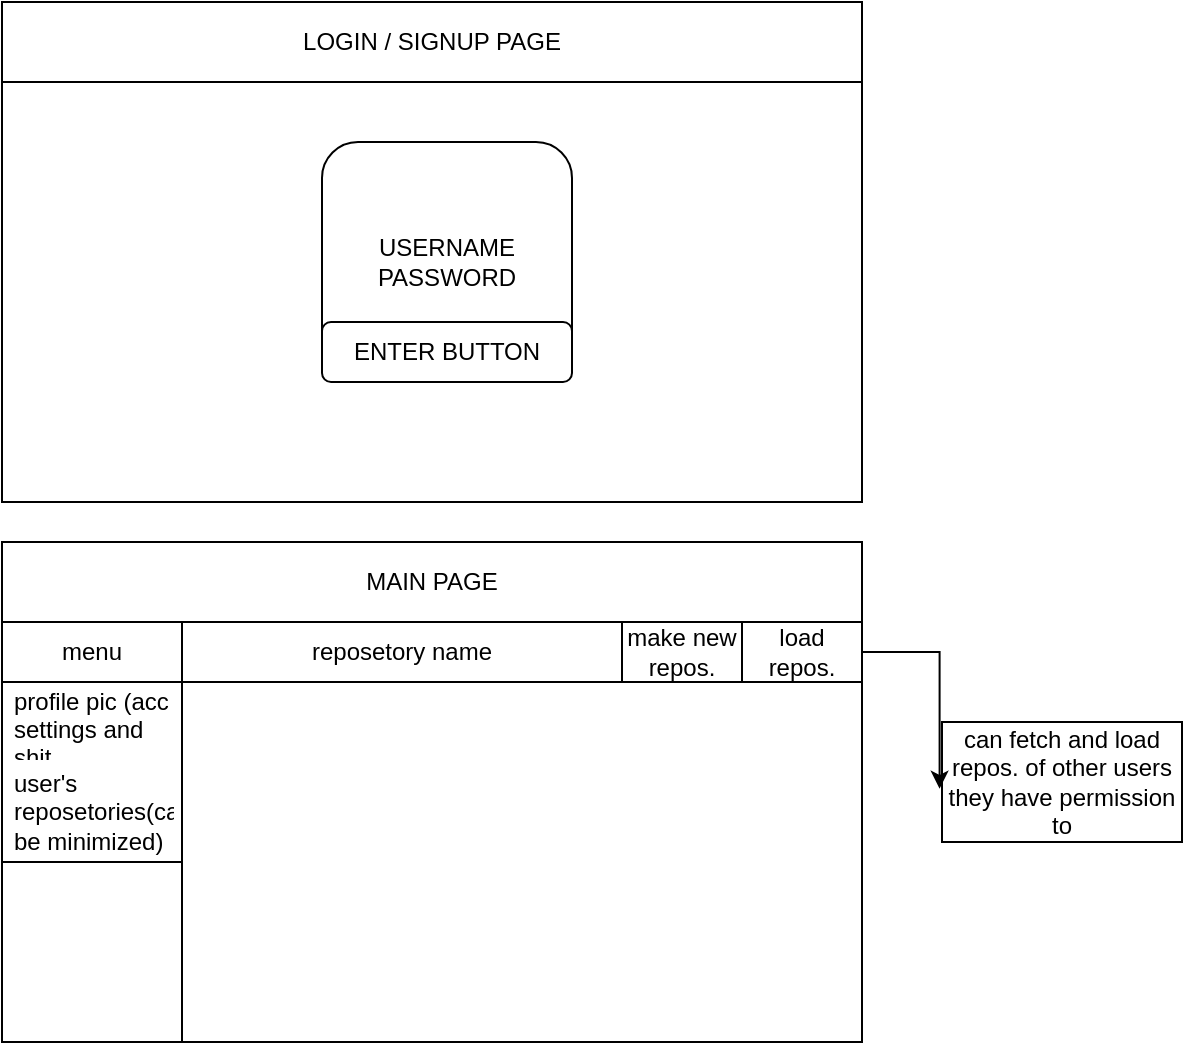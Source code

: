 <mxfile version="26.1.3">
  <diagram name="Page-1" id="7EHDTGMaVwD3-Bb-7en0">
    <mxGraphModel dx="819" dy="441" grid="1" gridSize="10" guides="1" tooltips="1" connect="1" arrows="1" fold="1" page="1" pageScale="1" pageWidth="827" pageHeight="1169" math="0" shadow="0">
      <root>
        <mxCell id="0" />
        <mxCell id="1" parent="0" />
        <mxCell id="tKaGJPe-i1fQceckgeRG-2" value="LOGIN / SIGNUP PAGE" style="rounded=0;whiteSpace=wrap;html=1;" vertex="1" parent="1">
          <mxGeometry width="430" height="40" as="geometry" />
        </mxCell>
        <mxCell id="tKaGJPe-i1fQceckgeRG-3" value="" style="rounded=0;whiteSpace=wrap;html=1;" vertex="1" parent="1">
          <mxGeometry y="40" width="430" height="210" as="geometry" />
        </mxCell>
        <mxCell id="tKaGJPe-i1fQceckgeRG-5" value="USERNAME&lt;br&gt;PASSWORD" style="rounded=1;whiteSpace=wrap;html=1;" vertex="1" parent="1">
          <mxGeometry x="160" y="70" width="125" height="120" as="geometry" />
        </mxCell>
        <mxCell id="tKaGJPe-i1fQceckgeRG-10" value="MAIN PAGE" style="rounded=0;whiteSpace=wrap;html=1;" vertex="1" parent="1">
          <mxGeometry y="270" width="430" height="40" as="geometry" />
        </mxCell>
        <mxCell id="tKaGJPe-i1fQceckgeRG-11" value="" style="rounded=0;whiteSpace=wrap;html=1;" vertex="1" parent="1">
          <mxGeometry y="310" width="430" height="210" as="geometry" />
        </mxCell>
        <mxCell id="tKaGJPe-i1fQceckgeRG-12" value="ENTER BUTTON" style="rounded=1;whiteSpace=wrap;html=1;" vertex="1" parent="1">
          <mxGeometry x="160" y="160" width="125" height="30" as="geometry" />
        </mxCell>
        <mxCell id="tKaGJPe-i1fQceckgeRG-14" value="menu" style="swimlane;fontStyle=0;childLayout=stackLayout;horizontal=1;startSize=30;horizontalStack=0;resizeParent=1;resizeParentMax=0;resizeLast=0;collapsible=1;marginBottom=0;whiteSpace=wrap;html=1;movable=1;resizable=1;rotatable=1;deletable=1;editable=1;locked=0;connectable=1;" vertex="1" parent="1">
          <mxGeometry y="310" width="90" height="120" as="geometry" />
        </mxCell>
        <mxCell id="tKaGJPe-i1fQceckgeRG-15" value="profile pic (acc settings and shit" style="text;strokeColor=none;fillColor=none;align=left;verticalAlign=middle;spacingLeft=4;spacingRight=4;overflow=hidden;points=[[0,0.5],[1,0.5]];portConstraint=eastwest;rotatable=1;whiteSpace=wrap;html=1;movable=1;resizable=1;deletable=1;editable=1;locked=0;connectable=1;" vertex="1" parent="tKaGJPe-i1fQceckgeRG-14">
          <mxGeometry y="30" width="90" height="40" as="geometry" />
        </mxCell>
        <mxCell id="tKaGJPe-i1fQceckgeRG-16" value="user&#39;s reposetories(can be minimized)" style="text;strokeColor=none;fillColor=none;align=left;verticalAlign=middle;spacingLeft=4;spacingRight=4;overflow=hidden;points=[[0,0.5],[1,0.5]];portConstraint=eastwest;rotatable=1;whiteSpace=wrap;html=1;movable=1;resizable=1;deletable=1;editable=1;locked=0;connectable=1;" vertex="1" parent="tKaGJPe-i1fQceckgeRG-14">
          <mxGeometry y="70" width="90" height="50" as="geometry" />
        </mxCell>
        <mxCell id="tKaGJPe-i1fQceckgeRG-19" value="" style="rounded=0;whiteSpace=wrap;html=1;movable=1;resizable=1;rotatable=1;deletable=1;editable=1;locked=0;connectable=1;" vertex="1" parent="1">
          <mxGeometry y="430" width="90" height="90" as="geometry" />
        </mxCell>
        <mxCell id="tKaGJPe-i1fQceckgeRG-20" value="reposetory name" style="rounded=0;whiteSpace=wrap;html=1;" vertex="1" parent="1">
          <mxGeometry x="90" y="310" width="220" height="30" as="geometry" />
        </mxCell>
        <mxCell id="tKaGJPe-i1fQceckgeRG-21" value="make new repos." style="rounded=0;whiteSpace=wrap;html=1;" vertex="1" parent="1">
          <mxGeometry x="310" y="310" width="60" height="30" as="geometry" />
        </mxCell>
        <mxCell id="tKaGJPe-i1fQceckgeRG-23" value="load repos." style="rounded=0;whiteSpace=wrap;html=1;" vertex="1" parent="1">
          <mxGeometry x="370" y="310" width="60" height="30" as="geometry" />
        </mxCell>
        <mxCell id="tKaGJPe-i1fQceckgeRG-24" value="can fetch and load repos. of other users they have permission to" style="rounded=0;whiteSpace=wrap;html=1;" vertex="1" parent="1">
          <mxGeometry x="470" y="360" width="120" height="60" as="geometry" />
        </mxCell>
        <mxCell id="tKaGJPe-i1fQceckgeRG-25" style="edgeStyle=orthogonalEdgeStyle;rounded=0;orthogonalLoop=1;jettySize=auto;html=1;exitX=1;exitY=0.5;exitDx=0;exitDy=0;entryX=-0.01;entryY=0.557;entryDx=0;entryDy=0;entryPerimeter=0;" edge="1" parent="1" source="tKaGJPe-i1fQceckgeRG-23" target="tKaGJPe-i1fQceckgeRG-24">
          <mxGeometry relative="1" as="geometry" />
        </mxCell>
      </root>
    </mxGraphModel>
  </diagram>
</mxfile>
